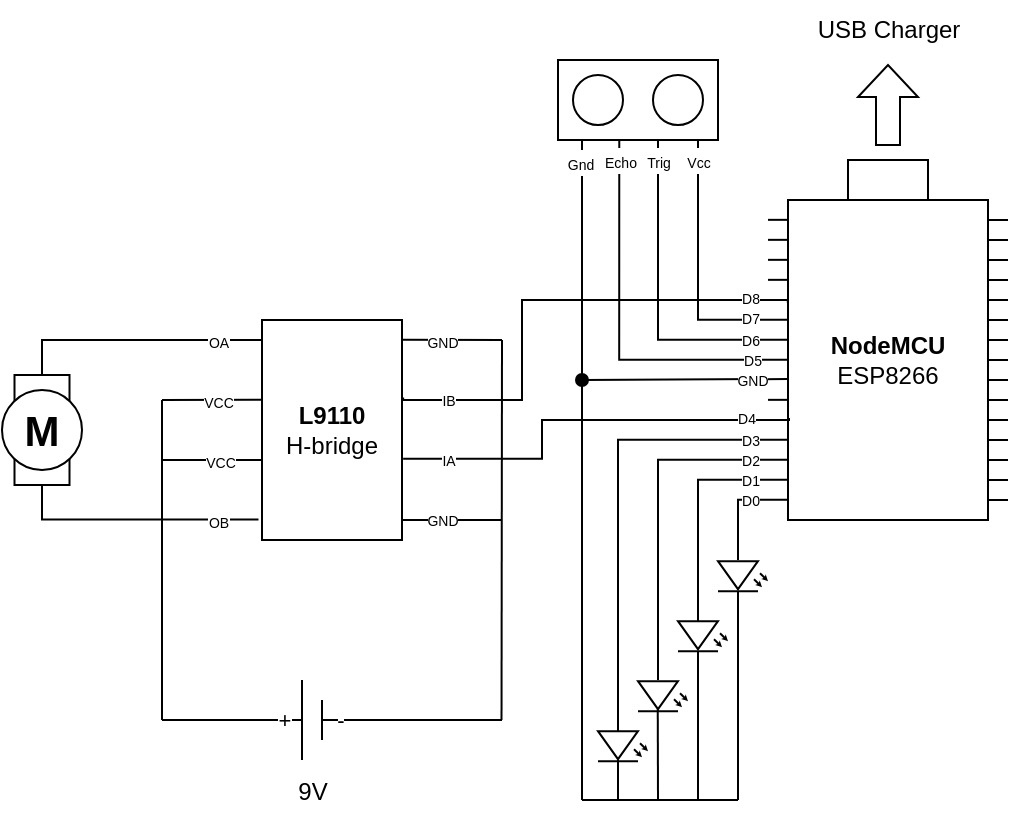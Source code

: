 <mxfile version="24.6.4" type="device">
  <diagram name="Page-1" id="43W07dZQyVlrSshfzpFU">
    <mxGraphModel dx="1725" dy="503" grid="1" gridSize="10" guides="1" tooltips="1" connect="1" arrows="1" fold="1" page="1" pageScale="1" pageWidth="850" pageHeight="1100" math="0" shadow="0">
      <root>
        <mxCell id="0" />
        <mxCell id="1" parent="0" />
        <mxCell id="ErKdo2-pueWmBqHGwbZa-1" value="&lt;b&gt;NodeMCU&lt;/b&gt;&lt;div&gt;ESP8266&lt;/div&gt;" style="rounded=0;whiteSpace=wrap;html=1;" vertex="1" parent="1">
          <mxGeometry x="333" y="280" width="100" height="160" as="geometry" />
        </mxCell>
        <mxCell id="ErKdo2-pueWmBqHGwbZa-2" value="" style="endArrow=none;html=1;rounded=0;" edge="1" parent="1">
          <mxGeometry width="50" height="50" relative="1" as="geometry">
            <mxPoint x="433" y="290" as="sourcePoint" />
            <mxPoint x="443" y="290" as="targetPoint" />
          </mxGeometry>
        </mxCell>
        <mxCell id="ErKdo2-pueWmBqHGwbZa-3" value="" style="endArrow=none;html=1;rounded=0;" edge="1" parent="1">
          <mxGeometry width="50" height="50" relative="1" as="geometry">
            <mxPoint x="433" y="300" as="sourcePoint" />
            <mxPoint x="443" y="300" as="targetPoint" />
          </mxGeometry>
        </mxCell>
        <mxCell id="ErKdo2-pueWmBqHGwbZa-4" value="" style="endArrow=none;html=1;rounded=0;" edge="1" parent="1">
          <mxGeometry width="50" height="50" relative="1" as="geometry">
            <mxPoint x="433" y="310" as="sourcePoint" />
            <mxPoint x="443" y="310" as="targetPoint" />
          </mxGeometry>
        </mxCell>
        <mxCell id="ErKdo2-pueWmBqHGwbZa-6" value="" style="endArrow=none;html=1;rounded=0;" edge="1" parent="1">
          <mxGeometry width="50" height="50" relative="1" as="geometry">
            <mxPoint x="433" y="320" as="sourcePoint" />
            <mxPoint x="443" y="320" as="targetPoint" />
          </mxGeometry>
        </mxCell>
        <mxCell id="ErKdo2-pueWmBqHGwbZa-7" value="" style="endArrow=none;html=1;rounded=0;" edge="1" parent="1">
          <mxGeometry width="50" height="50" relative="1" as="geometry">
            <mxPoint x="433" y="330" as="sourcePoint" />
            <mxPoint x="443" y="330" as="targetPoint" />
          </mxGeometry>
        </mxCell>
        <mxCell id="ErKdo2-pueWmBqHGwbZa-8" value="" style="endArrow=none;html=1;rounded=0;" edge="1" parent="1">
          <mxGeometry width="50" height="50" relative="1" as="geometry">
            <mxPoint x="433" y="340" as="sourcePoint" />
            <mxPoint x="443" y="340" as="targetPoint" />
          </mxGeometry>
        </mxCell>
        <mxCell id="ErKdo2-pueWmBqHGwbZa-9" value="" style="endArrow=none;html=1;rounded=0;" edge="1" parent="1">
          <mxGeometry width="50" height="50" relative="1" as="geometry">
            <mxPoint x="433" y="350" as="sourcePoint" />
            <mxPoint x="443" y="350" as="targetPoint" />
          </mxGeometry>
        </mxCell>
        <mxCell id="ErKdo2-pueWmBqHGwbZa-10" value="" style="endArrow=none;html=1;rounded=0;" edge="1" parent="1">
          <mxGeometry width="50" height="50" relative="1" as="geometry">
            <mxPoint x="433" y="360" as="sourcePoint" />
            <mxPoint x="443" y="360" as="targetPoint" />
          </mxGeometry>
        </mxCell>
        <mxCell id="ErKdo2-pueWmBqHGwbZa-11" value="" style="endArrow=none;html=1;rounded=0;" edge="1" parent="1">
          <mxGeometry width="50" height="50" relative="1" as="geometry">
            <mxPoint x="433" y="370" as="sourcePoint" />
            <mxPoint x="443" y="370" as="targetPoint" />
          </mxGeometry>
        </mxCell>
        <mxCell id="ErKdo2-pueWmBqHGwbZa-12" value="" style="endArrow=none;html=1;rounded=0;" edge="1" parent="1">
          <mxGeometry width="50" height="50" relative="1" as="geometry">
            <mxPoint x="433" y="380" as="sourcePoint" />
            <mxPoint x="443" y="380" as="targetPoint" />
          </mxGeometry>
        </mxCell>
        <mxCell id="ErKdo2-pueWmBqHGwbZa-13" value="" style="endArrow=none;html=1;rounded=0;" edge="1" parent="1">
          <mxGeometry width="50" height="50" relative="1" as="geometry">
            <mxPoint x="433" y="390" as="sourcePoint" />
            <mxPoint x="443" y="390" as="targetPoint" />
          </mxGeometry>
        </mxCell>
        <mxCell id="ErKdo2-pueWmBqHGwbZa-14" value="" style="endArrow=none;html=1;rounded=0;" edge="1" parent="1">
          <mxGeometry width="50" height="50" relative="1" as="geometry">
            <mxPoint x="433" y="400" as="sourcePoint" />
            <mxPoint x="443" y="400" as="targetPoint" />
          </mxGeometry>
        </mxCell>
        <mxCell id="ErKdo2-pueWmBqHGwbZa-15" value="" style="endArrow=none;html=1;rounded=0;" edge="1" parent="1">
          <mxGeometry width="50" height="50" relative="1" as="geometry">
            <mxPoint x="433" y="410" as="sourcePoint" />
            <mxPoint x="443" y="410" as="targetPoint" />
          </mxGeometry>
        </mxCell>
        <mxCell id="ErKdo2-pueWmBqHGwbZa-16" value="" style="endArrow=none;html=1;rounded=0;" edge="1" parent="1">
          <mxGeometry width="50" height="50" relative="1" as="geometry">
            <mxPoint x="433" y="420" as="sourcePoint" />
            <mxPoint x="443" y="420" as="targetPoint" />
          </mxGeometry>
        </mxCell>
        <mxCell id="ErKdo2-pueWmBqHGwbZa-17" value="" style="endArrow=none;html=1;rounded=0;" edge="1" parent="1">
          <mxGeometry width="50" height="50" relative="1" as="geometry">
            <mxPoint x="433" y="430" as="sourcePoint" />
            <mxPoint x="443" y="430" as="targetPoint" />
          </mxGeometry>
        </mxCell>
        <mxCell id="ErKdo2-pueWmBqHGwbZa-18" value="" style="endArrow=none;html=1;rounded=0;" edge="1" parent="1">
          <mxGeometry width="50" height="50" relative="1" as="geometry">
            <mxPoint x="323" y="289.92" as="sourcePoint" />
            <mxPoint x="333" y="289.92" as="targetPoint" />
          </mxGeometry>
        </mxCell>
        <mxCell id="ErKdo2-pueWmBqHGwbZa-19" value="" style="endArrow=none;html=1;rounded=0;" edge="1" parent="1">
          <mxGeometry width="50" height="50" relative="1" as="geometry">
            <mxPoint x="323" y="299.92" as="sourcePoint" />
            <mxPoint x="333" y="299.92" as="targetPoint" />
          </mxGeometry>
        </mxCell>
        <mxCell id="ErKdo2-pueWmBqHGwbZa-20" value="" style="endArrow=none;html=1;rounded=0;" edge="1" parent="1">
          <mxGeometry width="50" height="50" relative="1" as="geometry">
            <mxPoint x="323" y="309.92" as="sourcePoint" />
            <mxPoint x="333" y="309.92" as="targetPoint" />
          </mxGeometry>
        </mxCell>
        <mxCell id="ErKdo2-pueWmBqHGwbZa-21" value="" style="endArrow=none;html=1;rounded=0;" edge="1" parent="1">
          <mxGeometry width="50" height="50" relative="1" as="geometry">
            <mxPoint x="323" y="319.92" as="sourcePoint" />
            <mxPoint x="333" y="319.92" as="targetPoint" />
          </mxGeometry>
        </mxCell>
        <mxCell id="ErKdo2-pueWmBqHGwbZa-22" value="" style="endArrow=none;html=1;rounded=0;edgeStyle=orthogonalEdgeStyle;exitX=1.008;exitY=0.352;exitDx=0;exitDy=0;exitPerimeter=0;entryX=-0.001;entryY=0.321;entryDx=0;entryDy=0;entryPerimeter=0;" edge="1" parent="1" source="ErKdo2-pueWmBqHGwbZa-42" target="ErKdo2-pueWmBqHGwbZa-1">
          <mxGeometry width="50" height="50" relative="1" as="geometry">
            <mxPoint x="160" y="380" as="sourcePoint" />
            <mxPoint x="315" y="329.92" as="targetPoint" />
            <Array as="points">
              <mxPoint x="141" y="380" />
              <mxPoint x="200" y="380" />
              <mxPoint x="200" y="330" />
              <mxPoint x="333" y="330" />
            </Array>
          </mxGeometry>
        </mxCell>
        <mxCell id="ErKdo2-pueWmBqHGwbZa-63" value="&lt;font style=&quot;font-size: 7px;&quot;&gt;D8&lt;/font&gt;" style="edgeLabel;html=1;align=center;verticalAlign=middle;resizable=0;points=[];" vertex="1" connectable="0" parent="ErKdo2-pueWmBqHGwbZa-22">
          <mxGeometry x="0.83" y="1" relative="1" as="geometry">
            <mxPoint y="-1" as="offset" />
          </mxGeometry>
        </mxCell>
        <mxCell id="ErKdo2-pueWmBqHGwbZa-72" value="&lt;font style=&quot;font-size: 7px;&quot;&gt;IB&lt;/font&gt;" style="edgeLabel;html=1;align=center;verticalAlign=middle;resizable=0;points=[];" vertex="1" connectable="0" parent="ErKdo2-pueWmBqHGwbZa-22">
          <mxGeometry x="-0.808" y="-1" relative="1" as="geometry">
            <mxPoint y="-2" as="offset" />
          </mxGeometry>
        </mxCell>
        <mxCell id="ErKdo2-pueWmBqHGwbZa-23" value="" style="endArrow=none;html=1;rounded=0;edgeStyle=orthogonalEdgeStyle;" edge="1" parent="1">
          <mxGeometry width="50" height="50" relative="1" as="geometry">
            <mxPoint x="288" y="250" as="sourcePoint" />
            <mxPoint x="333" y="339.92" as="targetPoint" />
            <Array as="points">
              <mxPoint x="288" y="340" />
            </Array>
          </mxGeometry>
        </mxCell>
        <mxCell id="ErKdo2-pueWmBqHGwbZa-80" value="&lt;font style=&quot;font-size: 7px;&quot;&gt;D7&lt;/font&gt;" style="edgeLabel;html=1;align=center;verticalAlign=middle;resizable=0;points=[];" vertex="1" connectable="0" parent="ErKdo2-pueWmBqHGwbZa-23">
          <mxGeometry x="0.732" relative="1" as="geometry">
            <mxPoint x="-1" y="-2" as="offset" />
          </mxGeometry>
        </mxCell>
        <mxCell id="ErKdo2-pueWmBqHGwbZa-116" value="&lt;font style=&quot;font-size: 7px;&quot;&gt;Vcc&lt;/font&gt;" style="edgeLabel;html=1;align=center;verticalAlign=middle;resizable=0;points=[];" vertex="1" connectable="0" parent="ErKdo2-pueWmBqHGwbZa-23">
          <mxGeometry x="-0.829" relative="1" as="geometry">
            <mxPoint y="-2" as="offset" />
          </mxGeometry>
        </mxCell>
        <mxCell id="ErKdo2-pueWmBqHGwbZa-24" value="" style="endArrow=none;html=1;rounded=0;exitX=0.625;exitY=0.998;exitDx=0;exitDy=0;exitPerimeter=0;edgeStyle=orthogonalEdgeStyle;" edge="1" parent="1" source="ErKdo2-pueWmBqHGwbZa-33">
          <mxGeometry width="50" height="50" relative="1" as="geometry">
            <mxPoint x="323" y="349.92" as="sourcePoint" />
            <mxPoint x="333" y="349.92" as="targetPoint" />
            <Array as="points">
              <mxPoint x="268" y="350" />
            </Array>
          </mxGeometry>
        </mxCell>
        <mxCell id="ErKdo2-pueWmBqHGwbZa-79" value="&lt;font style=&quot;font-size: 7px;&quot;&gt;D6&lt;/font&gt;" style="edgeLabel;html=1;align=center;verticalAlign=middle;resizable=0;points=[];" vertex="1" connectable="0" parent="ErKdo2-pueWmBqHGwbZa-24">
          <mxGeometry x="0.795" relative="1" as="geometry">
            <mxPoint x="-2" y="-1" as="offset" />
          </mxGeometry>
        </mxCell>
        <mxCell id="ErKdo2-pueWmBqHGwbZa-115" value="&lt;font style=&quot;font-size: 7px;&quot;&gt;Trig&lt;/font&gt;" style="edgeLabel;html=1;align=center;verticalAlign=middle;resizable=0;points=[];" vertex="1" connectable="0" parent="ErKdo2-pueWmBqHGwbZa-24">
          <mxGeometry x="-0.88" relative="1" as="geometry">
            <mxPoint as="offset" />
          </mxGeometry>
        </mxCell>
        <mxCell id="ErKdo2-pueWmBqHGwbZa-25" value="" style="endArrow=none;html=1;rounded=0;exitX=0.383;exitY=1.006;exitDx=0;exitDy=0;exitPerimeter=0;edgeStyle=orthogonalEdgeStyle;" edge="1" parent="1" source="ErKdo2-pueWmBqHGwbZa-33">
          <mxGeometry width="50" height="50" relative="1" as="geometry">
            <mxPoint x="323" y="359.92" as="sourcePoint" />
            <mxPoint x="333" y="359.92" as="targetPoint" />
            <Array as="points">
              <mxPoint x="249" y="360" />
            </Array>
          </mxGeometry>
        </mxCell>
        <mxCell id="ErKdo2-pueWmBqHGwbZa-78" value="&lt;font style=&quot;font-size: 7px;&quot;&gt;D5&lt;/font&gt;" style="edgeLabel;html=1;align=center;verticalAlign=middle;resizable=0;points=[];" vertex="1" connectable="0" parent="ErKdo2-pueWmBqHGwbZa-25">
          <mxGeometry x="0.818" relative="1" as="geometry">
            <mxPoint x="-1" y="-1" as="offset" />
          </mxGeometry>
        </mxCell>
        <mxCell id="ErKdo2-pueWmBqHGwbZa-114" value="&lt;font style=&quot;font-size: 7px;&quot;&gt;Echo&lt;/font&gt;" style="edgeLabel;html=1;align=center;verticalAlign=middle;resizable=0;points=[];" vertex="1" connectable="0" parent="ErKdo2-pueWmBqHGwbZa-25">
          <mxGeometry x="-0.908" relative="1" as="geometry">
            <mxPoint y="1" as="offset" />
          </mxGeometry>
        </mxCell>
        <mxCell id="ErKdo2-pueWmBqHGwbZa-27" value="" style="endArrow=none;html=1;rounded=0;" edge="1" parent="1">
          <mxGeometry width="50" height="50" relative="1" as="geometry">
            <mxPoint x="323" y="379.92" as="sourcePoint" />
            <mxPoint x="333" y="379.92" as="targetPoint" />
          </mxGeometry>
        </mxCell>
        <mxCell id="ErKdo2-pueWmBqHGwbZa-28" value="" style="endArrow=none;html=1;rounded=0;edgeStyle=orthogonalEdgeStyle;exitX=1.008;exitY=0.631;exitDx=0;exitDy=0;exitPerimeter=0;entryX=0.005;entryY=0.681;entryDx=0;entryDy=0;entryPerimeter=0;" edge="1" parent="1" source="ErKdo2-pueWmBqHGwbZa-42" target="ErKdo2-pueWmBqHGwbZa-1">
          <mxGeometry width="50" height="50" relative="1" as="geometry">
            <mxPoint x="160" y="410" as="sourcePoint" />
            <mxPoint x="315" y="389.92" as="targetPoint" />
            <Array as="points">
              <mxPoint x="210" y="409" />
              <mxPoint x="210" y="390" />
              <mxPoint x="334" y="390" />
            </Array>
          </mxGeometry>
        </mxCell>
        <mxCell id="ErKdo2-pueWmBqHGwbZa-64" value="&lt;font style=&quot;font-size: 7px;&quot;&gt;D4&lt;/font&gt;" style="edgeLabel;html=1;align=center;verticalAlign=middle;resizable=0;points=[];" vertex="1" connectable="0" parent="ErKdo2-pueWmBqHGwbZa-28">
          <mxGeometry x="0.809" relative="1" as="geometry">
            <mxPoint x="-2" y="-2" as="offset" />
          </mxGeometry>
        </mxCell>
        <mxCell id="ErKdo2-pueWmBqHGwbZa-73" value="&lt;font style=&quot;font-size: 7px;&quot;&gt;IA&lt;/font&gt;" style="edgeLabel;html=1;align=center;verticalAlign=middle;resizable=0;points=[];" vertex="1" connectable="0" parent="ErKdo2-pueWmBqHGwbZa-28">
          <mxGeometry x="-0.79" y="-1" relative="1" as="geometry">
            <mxPoint y="-2" as="offset" />
          </mxGeometry>
        </mxCell>
        <mxCell id="ErKdo2-pueWmBqHGwbZa-29" value="" style="endArrow=none;html=1;rounded=0;exitX=0;exitY=0.5;exitDx=0;exitDy=0;edgeStyle=orthogonalEdgeStyle;" edge="1" parent="1" source="ErKdo2-pueWmBqHGwbZa-83">
          <mxGeometry width="50" height="50" relative="1" as="geometry">
            <mxPoint x="323" y="399.92" as="sourcePoint" />
            <mxPoint x="333" y="399.92" as="targetPoint" />
            <Array as="points">
              <mxPoint x="248" y="400" />
            </Array>
          </mxGeometry>
        </mxCell>
        <mxCell id="ErKdo2-pueWmBqHGwbZa-100" value="&lt;font style=&quot;font-size: 7px;&quot;&gt;D3&lt;/font&gt;" style="edgeLabel;html=1;align=center;verticalAlign=middle;resizable=0;points=[];" vertex="1" connectable="0" parent="ErKdo2-pueWmBqHGwbZa-29">
          <mxGeometry x="0.829" relative="1" as="geometry">
            <mxPoint y="-1" as="offset" />
          </mxGeometry>
        </mxCell>
        <mxCell id="ErKdo2-pueWmBqHGwbZa-30" value="" style="endArrow=none;html=1;rounded=0;edgeStyle=orthogonalEdgeStyle;" edge="1" parent="1">
          <mxGeometry width="50" height="50" relative="1" as="geometry">
            <mxPoint x="268" y="520" as="sourcePoint" />
            <mxPoint x="333" y="409.92" as="targetPoint" />
            <Array as="points">
              <mxPoint x="268" y="410" />
            </Array>
          </mxGeometry>
        </mxCell>
        <mxCell id="ErKdo2-pueWmBqHGwbZa-101" value="&lt;font style=&quot;font-size: 7px;&quot;&gt;D2&lt;/font&gt;" style="edgeLabel;html=1;align=center;verticalAlign=middle;resizable=0;points=[];" vertex="1" connectable="0" parent="ErKdo2-pueWmBqHGwbZa-30">
          <mxGeometry x="0.774" relative="1" as="geometry">
            <mxPoint y="-1" as="offset" />
          </mxGeometry>
        </mxCell>
        <mxCell id="ErKdo2-pueWmBqHGwbZa-31" value="" style="endArrow=none;html=1;rounded=0;exitX=0;exitY=0.5;exitDx=0;exitDy=0;edgeStyle=orthogonalEdgeStyle;" edge="1" parent="1" source="ErKdo2-pueWmBqHGwbZa-92">
          <mxGeometry width="50" height="50" relative="1" as="geometry">
            <mxPoint x="323" y="419.92" as="sourcePoint" />
            <mxPoint x="333" y="419.92" as="targetPoint" />
            <Array as="points">
              <mxPoint x="288" y="420" />
            </Array>
          </mxGeometry>
        </mxCell>
        <mxCell id="ErKdo2-pueWmBqHGwbZa-102" value="&lt;font style=&quot;font-size: 7px;&quot;&gt;D1&lt;/font&gt;" style="edgeLabel;html=1;align=center;verticalAlign=middle;resizable=0;points=[];" vertex="1" connectable="0" parent="ErKdo2-pueWmBqHGwbZa-31">
          <mxGeometry x="0.658" relative="1" as="geometry">
            <mxPoint y="-1" as="offset" />
          </mxGeometry>
        </mxCell>
        <mxCell id="ErKdo2-pueWmBqHGwbZa-32" value="" style="endArrow=none;html=1;rounded=0;edgeStyle=orthogonalEdgeStyle;" edge="1" parent="1">
          <mxGeometry width="50" height="50" relative="1" as="geometry">
            <mxPoint x="308" y="460" as="sourcePoint" />
            <mxPoint x="333" y="429.92" as="targetPoint" />
            <Array as="points">
              <mxPoint x="308" y="430" />
            </Array>
          </mxGeometry>
        </mxCell>
        <mxCell id="ErKdo2-pueWmBqHGwbZa-103" value="&lt;font style=&quot;font-size: 7px;&quot;&gt;D0&lt;/font&gt;" style="edgeLabel;html=1;align=center;verticalAlign=middle;resizable=0;points=[];" vertex="1" connectable="0" parent="ErKdo2-pueWmBqHGwbZa-32">
          <mxGeometry x="0.282" relative="1" as="geometry">
            <mxPoint y="-1" as="offset" />
          </mxGeometry>
        </mxCell>
        <mxCell id="ErKdo2-pueWmBqHGwbZa-33" value="" style="rounded=0;whiteSpace=wrap;html=1;" vertex="1" parent="1">
          <mxGeometry x="218" y="210" width="80" height="40" as="geometry" />
        </mxCell>
        <mxCell id="ErKdo2-pueWmBqHGwbZa-34" value="" style="ellipse;whiteSpace=wrap;html=1;aspect=fixed;" vertex="1" parent="1">
          <mxGeometry x="225.5" y="217.5" width="25" height="25" as="geometry" />
        </mxCell>
        <mxCell id="ErKdo2-pueWmBqHGwbZa-35" value="" style="ellipse;whiteSpace=wrap;html=1;aspect=fixed;" vertex="1" parent="1">
          <mxGeometry x="265.5" y="217.5" width="25" height="25" as="geometry" />
        </mxCell>
        <mxCell id="ErKdo2-pueWmBqHGwbZa-41" value="" style="rounded=0;whiteSpace=wrap;html=1;" vertex="1" parent="1">
          <mxGeometry x="-53.75" y="367.5" width="27.5" height="55" as="geometry" />
        </mxCell>
        <mxCell id="ErKdo2-pueWmBqHGwbZa-40" value="&lt;font style=&quot;font-size: 21px;&quot;&gt;&lt;b&gt;M&lt;/b&gt;&lt;/font&gt;" style="ellipse;whiteSpace=wrap;html=1;" vertex="1" parent="1">
          <mxGeometry x="-60" y="375" width="40" height="40" as="geometry" />
        </mxCell>
        <mxCell id="ErKdo2-pueWmBqHGwbZa-42" value="&lt;b&gt;L9110&lt;/b&gt;&lt;div&gt;H-bridge&lt;/div&gt;" style="rounded=0;whiteSpace=wrap;html=1;" vertex="1" parent="1">
          <mxGeometry x="70" y="340" width="70" height="110" as="geometry" />
        </mxCell>
        <mxCell id="ErKdo2-pueWmBqHGwbZa-43" value="" style="endArrow=none;html=1;rounded=0;" edge="1" parent="1">
          <mxGeometry width="50" height="50" relative="1" as="geometry">
            <mxPoint x="50" y="350" as="sourcePoint" />
            <mxPoint x="70" y="350" as="targetPoint" />
          </mxGeometry>
        </mxCell>
        <mxCell id="ErKdo2-pueWmBqHGwbZa-44" value="" style="endArrow=none;html=1;rounded=0;" edge="1" parent="1">
          <mxGeometry width="50" height="50" relative="1" as="geometry">
            <mxPoint x="20" y="380" as="sourcePoint" />
            <mxPoint x="70" y="379.86" as="targetPoint" />
          </mxGeometry>
        </mxCell>
        <mxCell id="ErKdo2-pueWmBqHGwbZa-66" value="&lt;font style=&quot;font-size: 7px;&quot;&gt;VCC&lt;/font&gt;" style="edgeLabel;html=1;align=center;verticalAlign=middle;resizable=0;points=[];" vertex="1" connectable="0" parent="ErKdo2-pueWmBqHGwbZa-44">
          <mxGeometry x="0.11" relative="1" as="geometry">
            <mxPoint as="offset" />
          </mxGeometry>
        </mxCell>
        <mxCell id="ErKdo2-pueWmBqHGwbZa-47" value="" style="endArrow=none;html=1;rounded=0;" edge="1" parent="1">
          <mxGeometry width="50" height="50" relative="1" as="geometry">
            <mxPoint x="20" y="410" as="sourcePoint" />
            <mxPoint x="70" y="410" as="targetPoint" />
          </mxGeometry>
        </mxCell>
        <mxCell id="ErKdo2-pueWmBqHGwbZa-67" value="&lt;font style=&quot;font-size: 7px;&quot;&gt;VCC&lt;/font&gt;" style="edgeLabel;html=1;align=center;verticalAlign=middle;resizable=0;points=[];" vertex="1" connectable="0" parent="ErKdo2-pueWmBqHGwbZa-47">
          <mxGeometry x="0.174" relative="1" as="geometry">
            <mxPoint x="-1" as="offset" />
          </mxGeometry>
        </mxCell>
        <mxCell id="ErKdo2-pueWmBqHGwbZa-49" value="" style="endArrow=none;html=1;rounded=0;" edge="1" parent="1">
          <mxGeometry width="50" height="50" relative="1" as="geometry">
            <mxPoint x="140" y="349.86" as="sourcePoint" />
            <mxPoint x="190" y="350" as="targetPoint" />
          </mxGeometry>
        </mxCell>
        <mxCell id="ErKdo2-pueWmBqHGwbZa-69" value="&lt;font style=&quot;font-size: 7px;&quot;&gt;GND&lt;/font&gt;" style="edgeLabel;html=1;align=center;verticalAlign=middle;resizable=0;points=[];" vertex="1" connectable="0" parent="ErKdo2-pueWmBqHGwbZa-49">
          <mxGeometry x="-0.194" relative="1" as="geometry">
            <mxPoint as="offset" />
          </mxGeometry>
        </mxCell>
        <mxCell id="ErKdo2-pueWmBqHGwbZa-52" value="" style="endArrow=none;html=1;rounded=0;" edge="1" parent="1">
          <mxGeometry width="50" height="50" relative="1" as="geometry">
            <mxPoint x="140" y="440" as="sourcePoint" />
            <mxPoint x="190" y="440" as="targetPoint" />
          </mxGeometry>
        </mxCell>
        <mxCell id="ErKdo2-pueWmBqHGwbZa-74" value="&lt;font style=&quot;font-size: 7px;&quot;&gt;GND&lt;/font&gt;" style="edgeLabel;html=1;align=center;verticalAlign=middle;resizable=0;points=[];" vertex="1" connectable="0" parent="ErKdo2-pueWmBqHGwbZa-52">
          <mxGeometry x="-0.114" y="-1" relative="1" as="geometry">
            <mxPoint x="-2" y="-2" as="offset" />
          </mxGeometry>
        </mxCell>
        <mxCell id="ErKdo2-pueWmBqHGwbZa-53" value="" style="endArrow=none;html=1;rounded=0;edgeStyle=orthogonalEdgeStyle;exitX=0.5;exitY=0;exitDx=0;exitDy=0;" edge="1" parent="1" source="ErKdo2-pueWmBqHGwbZa-41">
          <mxGeometry width="50" height="50" relative="1" as="geometry">
            <mxPoint x="110" y="390" as="sourcePoint" />
            <mxPoint x="50" y="350" as="targetPoint" />
            <Array as="points">
              <mxPoint x="-40" y="350" />
            </Array>
          </mxGeometry>
        </mxCell>
        <mxCell id="ErKdo2-pueWmBqHGwbZa-65" value="&lt;font style=&quot;font-size: 7px;&quot;&gt;OA&lt;/font&gt;" style="edgeLabel;html=1;align=center;verticalAlign=middle;resizable=0;points=[];" vertex="1" connectable="0" parent="ErKdo2-pueWmBqHGwbZa-53">
          <mxGeometry x="0.935" relative="1" as="geometry">
            <mxPoint x="1" as="offset" />
          </mxGeometry>
        </mxCell>
        <mxCell id="ErKdo2-pueWmBqHGwbZa-54" value="" style="endArrow=none;html=1;rounded=0;edgeStyle=orthogonalEdgeStyle;exitX=0.5;exitY=1;exitDx=0;exitDy=0;entryX=-0.025;entryY=0.907;entryDx=0;entryDy=0;entryPerimeter=0;" edge="1" parent="1" source="ErKdo2-pueWmBqHGwbZa-41" target="ErKdo2-pueWmBqHGwbZa-42">
          <mxGeometry width="50" height="50" relative="1" as="geometry">
            <mxPoint x="-40" y="378" as="sourcePoint" />
            <mxPoint x="50" y="440" as="targetPoint" />
            <Array as="points">
              <mxPoint x="-40" y="440" />
            </Array>
          </mxGeometry>
        </mxCell>
        <mxCell id="ErKdo2-pueWmBqHGwbZa-68" value="&lt;font style=&quot;font-size: 7px;&quot;&gt;OB&lt;/font&gt;" style="edgeLabel;html=1;align=center;verticalAlign=middle;resizable=0;points=[];" vertex="1" connectable="0" parent="ErKdo2-pueWmBqHGwbZa-54">
          <mxGeometry x="0.721" relative="1" as="geometry">
            <mxPoint x="-3" as="offset" />
          </mxGeometry>
        </mxCell>
        <mxCell id="ErKdo2-pueWmBqHGwbZa-55" value="" style="endArrow=none;html=1;rounded=0;" edge="1" parent="1">
          <mxGeometry width="50" height="50" relative="1" as="geometry">
            <mxPoint x="20" y="540" as="sourcePoint" />
            <mxPoint x="20" y="380" as="targetPoint" />
          </mxGeometry>
        </mxCell>
        <mxCell id="ErKdo2-pueWmBqHGwbZa-56" value="" style="endArrow=none;html=1;rounded=0;" edge="1" parent="1">
          <mxGeometry width="50" height="50" relative="1" as="geometry">
            <mxPoint x="189.76" y="540" as="sourcePoint" />
            <mxPoint x="190" y="350" as="targetPoint" />
          </mxGeometry>
        </mxCell>
        <mxCell id="ErKdo2-pueWmBqHGwbZa-57" value="" style="endArrow=none;html=1;rounded=0;" edge="1" parent="1">
          <mxGeometry width="50" height="50" relative="1" as="geometry">
            <mxPoint x="90" y="560" as="sourcePoint" />
            <mxPoint x="90" y="520" as="targetPoint" />
          </mxGeometry>
        </mxCell>
        <mxCell id="ErKdo2-pueWmBqHGwbZa-58" value="" style="endArrow=none;html=1;rounded=0;" edge="1" parent="1">
          <mxGeometry width="50" height="50" relative="1" as="geometry">
            <mxPoint x="100" y="550" as="sourcePoint" />
            <mxPoint x="100" y="530" as="targetPoint" />
          </mxGeometry>
        </mxCell>
        <mxCell id="ErKdo2-pueWmBqHGwbZa-59" value="9V" style="text;html=1;align=center;verticalAlign=middle;resizable=0;points=[];autosize=1;strokeColor=none;fillColor=none;" vertex="1" parent="1">
          <mxGeometry x="75" y="561" width="40" height="30" as="geometry" />
        </mxCell>
        <mxCell id="ErKdo2-pueWmBqHGwbZa-60" value="" style="endArrow=none;html=1;rounded=0;" edge="1" parent="1">
          <mxGeometry width="50" height="50" relative="1" as="geometry">
            <mxPoint x="20" y="540" as="sourcePoint" />
            <mxPoint x="90" y="540" as="targetPoint" />
          </mxGeometry>
        </mxCell>
        <mxCell id="ErKdo2-pueWmBqHGwbZa-75" value="+" style="edgeLabel;html=1;align=center;verticalAlign=middle;resizable=0;points=[];" vertex="1" connectable="0" parent="ErKdo2-pueWmBqHGwbZa-60">
          <mxGeometry x="0.722" relative="1" as="geometry">
            <mxPoint as="offset" />
          </mxGeometry>
        </mxCell>
        <mxCell id="ErKdo2-pueWmBqHGwbZa-61" value="" style="endArrow=none;html=1;rounded=0;" edge="1" parent="1">
          <mxGeometry width="50" height="50" relative="1" as="geometry">
            <mxPoint x="100" y="540" as="sourcePoint" />
            <mxPoint x="190" y="540" as="targetPoint" />
          </mxGeometry>
        </mxCell>
        <mxCell id="ErKdo2-pueWmBqHGwbZa-76" value="-" style="edgeLabel;html=1;align=center;verticalAlign=middle;resizable=0;points=[];" vertex="1" connectable="0" parent="ErKdo2-pueWmBqHGwbZa-61">
          <mxGeometry x="-0.803" relative="1" as="geometry">
            <mxPoint as="offset" />
          </mxGeometry>
        </mxCell>
        <mxCell id="ErKdo2-pueWmBqHGwbZa-81" value="" style="endArrow=none;html=1;rounded=0;" edge="1" parent="1">
          <mxGeometry width="50" height="50" relative="1" as="geometry">
            <mxPoint x="230" y="370" as="sourcePoint" />
            <mxPoint x="333" y="369.5" as="targetPoint" />
          </mxGeometry>
        </mxCell>
        <mxCell id="ErKdo2-pueWmBqHGwbZa-112" value="&lt;font style=&quot;font-size: 7px;&quot;&gt;GND&lt;/font&gt;" style="edgeLabel;html=1;align=center;verticalAlign=middle;resizable=0;points=[];" vertex="1" connectable="0" parent="ErKdo2-pueWmBqHGwbZa-81">
          <mxGeometry x="0.634" relative="1" as="geometry">
            <mxPoint x="1" y="-1" as="offset" />
          </mxGeometry>
        </mxCell>
        <mxCell id="ErKdo2-pueWmBqHGwbZa-83" value="" style="triangle;whiteSpace=wrap;html=1;direction=south;" vertex="1" parent="1">
          <mxGeometry x="238" y="545.6" width="20" height="14" as="geometry" />
        </mxCell>
        <mxCell id="ErKdo2-pueWmBqHGwbZa-84" value="" style="endArrow=none;html=1;rounded=0;" edge="1" parent="1">
          <mxGeometry width="50" height="50" relative="1" as="geometry">
            <mxPoint x="238" y="560.6" as="sourcePoint" />
            <mxPoint x="258" y="560.6" as="targetPoint" />
          </mxGeometry>
        </mxCell>
        <mxCell id="ErKdo2-pueWmBqHGwbZa-85" value="" style="endArrow=classic;html=1;rounded=0;strokeWidth=1;endSize=0;startSize=5;" edge="1" parent="1">
          <mxGeometry width="50" height="50" relative="1" as="geometry">
            <mxPoint x="256" y="554.6" as="sourcePoint" />
            <mxPoint x="260" y="558.6" as="targetPoint" />
          </mxGeometry>
        </mxCell>
        <mxCell id="ErKdo2-pueWmBqHGwbZa-87" value="" style="endArrow=classic;html=1;rounded=0;strokeWidth=1;endSize=0;startSize=5;" edge="1" parent="1">
          <mxGeometry width="50" height="50" relative="1" as="geometry">
            <mxPoint x="259" y="551.6" as="sourcePoint" />
            <mxPoint x="263" y="555.6" as="targetPoint" />
          </mxGeometry>
        </mxCell>
        <mxCell id="ErKdo2-pueWmBqHGwbZa-88" value="" style="triangle;whiteSpace=wrap;html=1;direction=south;" vertex="1" parent="1">
          <mxGeometry x="258" y="520.6" width="20" height="14" as="geometry" />
        </mxCell>
        <mxCell id="ErKdo2-pueWmBqHGwbZa-89" value="" style="endArrow=none;html=1;rounded=0;" edge="1" parent="1">
          <mxGeometry width="50" height="50" relative="1" as="geometry">
            <mxPoint x="258" y="535.6" as="sourcePoint" />
            <mxPoint x="278" y="535.6" as="targetPoint" />
          </mxGeometry>
        </mxCell>
        <mxCell id="ErKdo2-pueWmBqHGwbZa-90" value="" style="endArrow=classic;html=1;rounded=0;strokeWidth=1;endSize=0;startSize=5;" edge="1" parent="1">
          <mxGeometry width="50" height="50" relative="1" as="geometry">
            <mxPoint x="276" y="529.6" as="sourcePoint" />
            <mxPoint x="280" y="533.6" as="targetPoint" />
          </mxGeometry>
        </mxCell>
        <mxCell id="ErKdo2-pueWmBqHGwbZa-91" value="" style="endArrow=classic;html=1;rounded=0;strokeWidth=1;endSize=0;startSize=5;" edge="1" parent="1">
          <mxGeometry width="50" height="50" relative="1" as="geometry">
            <mxPoint x="279" y="526.6" as="sourcePoint" />
            <mxPoint x="283" y="530.6" as="targetPoint" />
          </mxGeometry>
        </mxCell>
        <mxCell id="ErKdo2-pueWmBqHGwbZa-92" value="" style="triangle;whiteSpace=wrap;html=1;direction=south;" vertex="1" parent="1">
          <mxGeometry x="278" y="490.6" width="20" height="14" as="geometry" />
        </mxCell>
        <mxCell id="ErKdo2-pueWmBqHGwbZa-93" value="" style="endArrow=none;html=1;rounded=0;" edge="1" parent="1">
          <mxGeometry width="50" height="50" relative="1" as="geometry">
            <mxPoint x="278" y="505.6" as="sourcePoint" />
            <mxPoint x="298" y="505.6" as="targetPoint" />
          </mxGeometry>
        </mxCell>
        <mxCell id="ErKdo2-pueWmBqHGwbZa-94" value="" style="endArrow=classic;html=1;rounded=0;strokeWidth=1;endSize=0;startSize=5;" edge="1" parent="1">
          <mxGeometry width="50" height="50" relative="1" as="geometry">
            <mxPoint x="296" y="499.6" as="sourcePoint" />
            <mxPoint x="300" y="503.6" as="targetPoint" />
          </mxGeometry>
        </mxCell>
        <mxCell id="ErKdo2-pueWmBqHGwbZa-95" value="" style="endArrow=classic;html=1;rounded=0;strokeWidth=1;endSize=0;startSize=5;" edge="1" parent="1">
          <mxGeometry width="50" height="50" relative="1" as="geometry">
            <mxPoint x="299" y="496.6" as="sourcePoint" />
            <mxPoint x="303" y="500.6" as="targetPoint" />
          </mxGeometry>
        </mxCell>
        <mxCell id="ErKdo2-pueWmBqHGwbZa-96" value="" style="triangle;whiteSpace=wrap;html=1;direction=south;" vertex="1" parent="1">
          <mxGeometry x="298" y="460.6" width="20" height="14" as="geometry" />
        </mxCell>
        <mxCell id="ErKdo2-pueWmBqHGwbZa-97" value="" style="endArrow=none;html=1;rounded=0;" edge="1" parent="1">
          <mxGeometry width="50" height="50" relative="1" as="geometry">
            <mxPoint x="298" y="475.6" as="sourcePoint" />
            <mxPoint x="318" y="475.6" as="targetPoint" />
          </mxGeometry>
        </mxCell>
        <mxCell id="ErKdo2-pueWmBqHGwbZa-98" value="" style="endArrow=classic;html=1;rounded=0;strokeWidth=1;endSize=0;startSize=5;" edge="1" parent="1">
          <mxGeometry width="50" height="50" relative="1" as="geometry">
            <mxPoint x="316" y="469.6" as="sourcePoint" />
            <mxPoint x="320" y="473.6" as="targetPoint" />
          </mxGeometry>
        </mxCell>
        <mxCell id="ErKdo2-pueWmBqHGwbZa-99" value="" style="endArrow=classic;html=1;rounded=0;strokeWidth=1;endSize=0;startSize=5;" edge="1" parent="1">
          <mxGeometry width="50" height="50" relative="1" as="geometry">
            <mxPoint x="319" y="466.6" as="sourcePoint" />
            <mxPoint x="323" y="470.6" as="targetPoint" />
          </mxGeometry>
        </mxCell>
        <mxCell id="ErKdo2-pueWmBqHGwbZa-104" value="" style="endArrow=none;html=1;rounded=0;entryX=0.15;entryY=1;entryDx=0;entryDy=0;entryPerimeter=0;" edge="1" parent="1" target="ErKdo2-pueWmBqHGwbZa-33">
          <mxGeometry width="50" height="50" relative="1" as="geometry">
            <mxPoint x="230" y="370" as="sourcePoint" />
            <mxPoint x="310" y="410" as="targetPoint" />
          </mxGeometry>
        </mxCell>
        <mxCell id="ErKdo2-pueWmBqHGwbZa-113" value="&lt;font style=&quot;font-size: 7px;&quot;&gt;Gnd&lt;/font&gt;" style="edgeLabel;html=1;align=center;verticalAlign=middle;resizable=0;points=[];" vertex="1" connectable="0" parent="ErKdo2-pueWmBqHGwbZa-104">
          <mxGeometry x="0.942" y="1" relative="1" as="geometry">
            <mxPoint y="7" as="offset" />
          </mxGeometry>
        </mxCell>
        <mxCell id="ErKdo2-pueWmBqHGwbZa-105" value="" style="endArrow=none;html=1;rounded=0;" edge="1" parent="1">
          <mxGeometry width="50" height="50" relative="1" as="geometry">
            <mxPoint x="248" y="580" as="sourcePoint" />
            <mxPoint x="248" y="560" as="targetPoint" />
          </mxGeometry>
        </mxCell>
        <mxCell id="ErKdo2-pueWmBqHGwbZa-106" value="" style="endArrow=none;html=1;rounded=0;" edge="1" parent="1">
          <mxGeometry width="50" height="50" relative="1" as="geometry">
            <mxPoint x="268" y="580" as="sourcePoint" />
            <mxPoint x="267.88" y="534.6" as="targetPoint" />
          </mxGeometry>
        </mxCell>
        <mxCell id="ErKdo2-pueWmBqHGwbZa-107" value="" style="endArrow=none;html=1;rounded=0;" edge="1" parent="1">
          <mxGeometry width="50" height="50" relative="1" as="geometry">
            <mxPoint x="288" y="580" as="sourcePoint" />
            <mxPoint x="288" y="506" as="targetPoint" />
          </mxGeometry>
        </mxCell>
        <mxCell id="ErKdo2-pueWmBqHGwbZa-109" value="" style="endArrow=none;html=1;rounded=0;" edge="1" parent="1">
          <mxGeometry width="50" height="50" relative="1" as="geometry">
            <mxPoint x="308" y="580" as="sourcePoint" />
            <mxPoint x="308" y="476" as="targetPoint" />
          </mxGeometry>
        </mxCell>
        <mxCell id="ErKdo2-pueWmBqHGwbZa-110" value="" style="endArrow=none;html=1;rounded=0;" edge="1" parent="1">
          <mxGeometry width="50" height="50" relative="1" as="geometry">
            <mxPoint x="230" y="580" as="sourcePoint" />
            <mxPoint x="308" y="580" as="targetPoint" />
          </mxGeometry>
        </mxCell>
        <mxCell id="ErKdo2-pueWmBqHGwbZa-117" value="" style="endArrow=oval;html=1;rounded=0;startArrow=none;startFill=0;endFill=1;" edge="1" parent="1">
          <mxGeometry width="50" height="50" relative="1" as="geometry">
            <mxPoint x="230" y="580" as="sourcePoint" />
            <mxPoint x="230" y="370" as="targetPoint" />
          </mxGeometry>
        </mxCell>
        <mxCell id="ErKdo2-pueWmBqHGwbZa-118" value="" style="rounded=0;whiteSpace=wrap;html=1;" vertex="1" parent="1">
          <mxGeometry x="363" y="260" width="40" height="20" as="geometry" />
        </mxCell>
        <mxCell id="ErKdo2-pueWmBqHGwbZa-119" value="" style="shape=singleArrow;whiteSpace=wrap;html=1;arrowWidth=0.4;arrowSize=0.4;rounded=0;rotation=-90;" vertex="1" parent="1">
          <mxGeometry x="363" y="217.5" width="40" height="30" as="geometry" />
        </mxCell>
        <mxCell id="ErKdo2-pueWmBqHGwbZa-121" value="USB Charger" style="text;html=1;align=center;verticalAlign=middle;resizable=0;points=[];autosize=1;strokeColor=none;fillColor=none;" vertex="1" parent="1">
          <mxGeometry x="338" y="180" width="90" height="30" as="geometry" />
        </mxCell>
      </root>
    </mxGraphModel>
  </diagram>
</mxfile>
